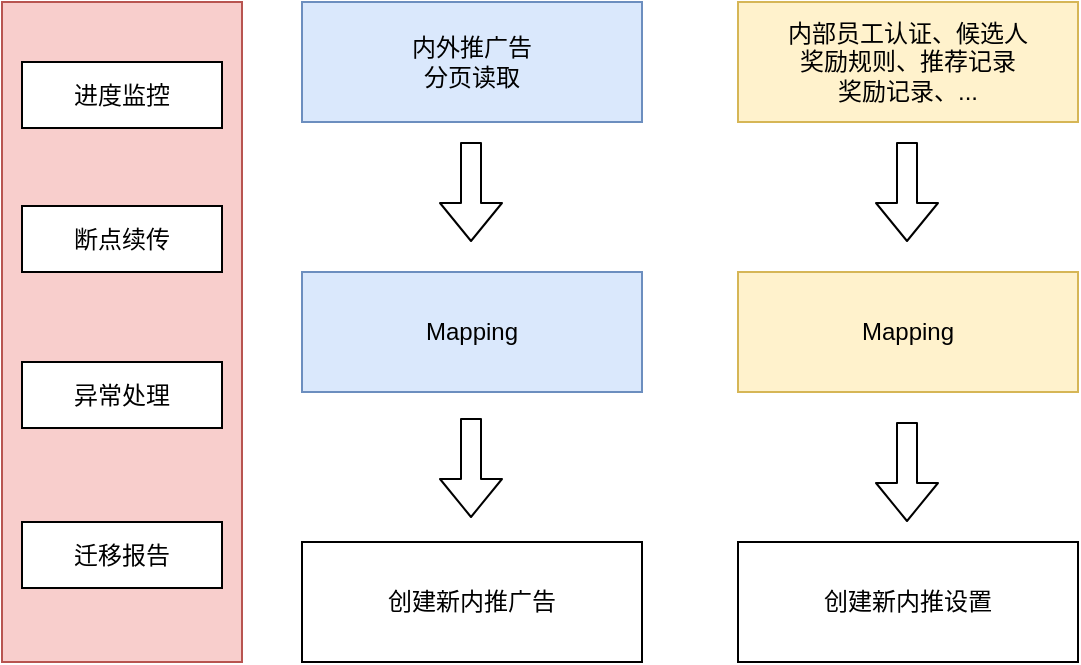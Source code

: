 <mxfile version="14.1.2" type="github">
  <diagram id="opj6cQ-oHb-ZNiN98mbR" name="Page-1">
    <mxGraphModel dx="1422" dy="839" grid="0" gridSize="10" guides="1" tooltips="1" connect="1" arrows="1" fold="1" page="1" pageScale="1" pageWidth="1169" pageHeight="1654" math="0" shadow="0">
      <root>
        <mxCell id="0" />
        <mxCell id="1" parent="0" />
        <mxCell id="UxDuM7FgH8RK6ok0w7r7-1" value="&lt;br&gt;&lt;br&gt;&lt;br&gt;&lt;br&gt;&lt;br&gt;&lt;br&gt;" style="rounded=0;whiteSpace=wrap;html=1;fillColor=#f8cecc;strokeColor=#b85450;" vertex="1" parent="1">
          <mxGeometry x="190" y="870" width="120" height="330" as="geometry" />
        </mxCell>
        <mxCell id="UxDuM7FgH8RK6ok0w7r7-2" value="内外推广告&lt;br&gt;分页读取" style="rounded=0;whiteSpace=wrap;html=1;fillColor=#dae8fc;strokeColor=#6c8ebf;" vertex="1" parent="1">
          <mxGeometry x="340" y="870" width="170" height="60" as="geometry" />
        </mxCell>
        <mxCell id="UxDuM7FgH8RK6ok0w7r7-3" value="Mapping" style="rounded=0;whiteSpace=wrap;html=1;fillColor=#dae8fc;strokeColor=#6c8ebf;" vertex="1" parent="1">
          <mxGeometry x="340" y="1005" width="170" height="60" as="geometry" />
        </mxCell>
        <mxCell id="UxDuM7FgH8RK6ok0w7r7-4" value="创建新内推广告" style="rounded=0;whiteSpace=wrap;html=1;" vertex="1" parent="1">
          <mxGeometry x="340" y="1140" width="170" height="60" as="geometry" />
        </mxCell>
        <mxCell id="UxDuM7FgH8RK6ok0w7r7-8" value="内部员工认证、候选人&lt;br&gt;奖励规则、推荐记录&lt;br&gt;奖励记录、..." style="rounded=0;whiteSpace=wrap;html=1;fillColor=#fff2cc;strokeColor=#d6b656;" vertex="1" parent="1">
          <mxGeometry x="558" y="870" width="170" height="60" as="geometry" />
        </mxCell>
        <mxCell id="UxDuM7FgH8RK6ok0w7r7-9" value="Mapping" style="rounded=0;whiteSpace=wrap;html=1;fillColor=#fff2cc;strokeColor=#d6b656;" vertex="1" parent="1">
          <mxGeometry x="558" y="1005" width="170" height="60" as="geometry" />
        </mxCell>
        <mxCell id="UxDuM7FgH8RK6ok0w7r7-10" value="创建新内推设置" style="rounded=0;whiteSpace=wrap;html=1;" vertex="1" parent="1">
          <mxGeometry x="558" y="1140" width="170" height="60" as="geometry" />
        </mxCell>
        <mxCell id="UxDuM7FgH8RK6ok0w7r7-14" value="&lt;span&gt;进度监控&lt;/span&gt;" style="rounded=0;whiteSpace=wrap;html=1;" vertex="1" parent="1">
          <mxGeometry x="200" y="900" width="100" height="33" as="geometry" />
        </mxCell>
        <mxCell id="UxDuM7FgH8RK6ok0w7r7-15" value="断点续传" style="rounded=0;whiteSpace=wrap;html=1;" vertex="1" parent="1">
          <mxGeometry x="200" y="972" width="100" height="33" as="geometry" />
        </mxCell>
        <mxCell id="UxDuM7FgH8RK6ok0w7r7-16" value="异常处理" style="rounded=0;whiteSpace=wrap;html=1;" vertex="1" parent="1">
          <mxGeometry x="200" y="1050" width="100" height="33" as="geometry" />
        </mxCell>
        <mxCell id="UxDuM7FgH8RK6ok0w7r7-17" value="迁移报告" style="rounded=0;whiteSpace=wrap;html=1;" vertex="1" parent="1">
          <mxGeometry x="200" y="1130" width="100" height="33" as="geometry" />
        </mxCell>
        <mxCell id="UxDuM7FgH8RK6ok0w7r7-18" value="" style="shape=flexArrow;endArrow=classic;html=1;" edge="1" parent="1">
          <mxGeometry width="50" height="50" relative="1" as="geometry">
            <mxPoint x="424.5" y="940" as="sourcePoint" />
            <mxPoint x="424.5" y="990" as="targetPoint" />
          </mxGeometry>
        </mxCell>
        <mxCell id="UxDuM7FgH8RK6ok0w7r7-20" value="" style="shape=flexArrow;endArrow=classic;html=1;" edge="1" parent="1">
          <mxGeometry width="50" height="50" relative="1" as="geometry">
            <mxPoint x="642.5" y="940" as="sourcePoint" />
            <mxPoint x="642.5" y="990" as="targetPoint" />
          </mxGeometry>
        </mxCell>
        <mxCell id="UxDuM7FgH8RK6ok0w7r7-21" value="" style="shape=flexArrow;endArrow=classic;html=1;" edge="1" parent="1">
          <mxGeometry width="50" height="50" relative="1" as="geometry">
            <mxPoint x="424.5" y="1078" as="sourcePoint" />
            <mxPoint x="424.5" y="1128" as="targetPoint" />
          </mxGeometry>
        </mxCell>
        <mxCell id="UxDuM7FgH8RK6ok0w7r7-22" value="" style="shape=flexArrow;endArrow=classic;html=1;" edge="1" parent="1">
          <mxGeometry width="50" height="50" relative="1" as="geometry">
            <mxPoint x="642.5" y="1080" as="sourcePoint" />
            <mxPoint x="642.5" y="1130" as="targetPoint" />
          </mxGeometry>
        </mxCell>
      </root>
    </mxGraphModel>
  </diagram>
</mxfile>
